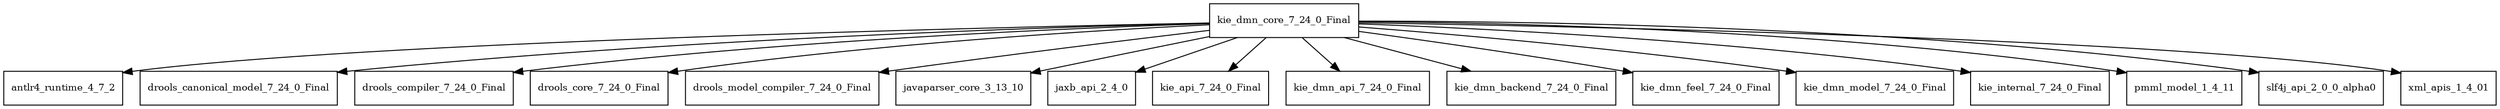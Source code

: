 digraph kie_dmn_core_7_24_0_Final_dependencies {
  node [shape = box, fontsize=10.0];
  kie_dmn_core_7_24_0_Final -> antlr4_runtime_4_7_2;
  kie_dmn_core_7_24_0_Final -> drools_canonical_model_7_24_0_Final;
  kie_dmn_core_7_24_0_Final -> drools_compiler_7_24_0_Final;
  kie_dmn_core_7_24_0_Final -> drools_core_7_24_0_Final;
  kie_dmn_core_7_24_0_Final -> drools_model_compiler_7_24_0_Final;
  kie_dmn_core_7_24_0_Final -> javaparser_core_3_13_10;
  kie_dmn_core_7_24_0_Final -> jaxb_api_2_4_0;
  kie_dmn_core_7_24_0_Final -> kie_api_7_24_0_Final;
  kie_dmn_core_7_24_0_Final -> kie_dmn_api_7_24_0_Final;
  kie_dmn_core_7_24_0_Final -> kie_dmn_backend_7_24_0_Final;
  kie_dmn_core_7_24_0_Final -> kie_dmn_feel_7_24_0_Final;
  kie_dmn_core_7_24_0_Final -> kie_dmn_model_7_24_0_Final;
  kie_dmn_core_7_24_0_Final -> kie_internal_7_24_0_Final;
  kie_dmn_core_7_24_0_Final -> pmml_model_1_4_11;
  kie_dmn_core_7_24_0_Final -> slf4j_api_2_0_0_alpha0;
  kie_dmn_core_7_24_0_Final -> xml_apis_1_4_01;
}
